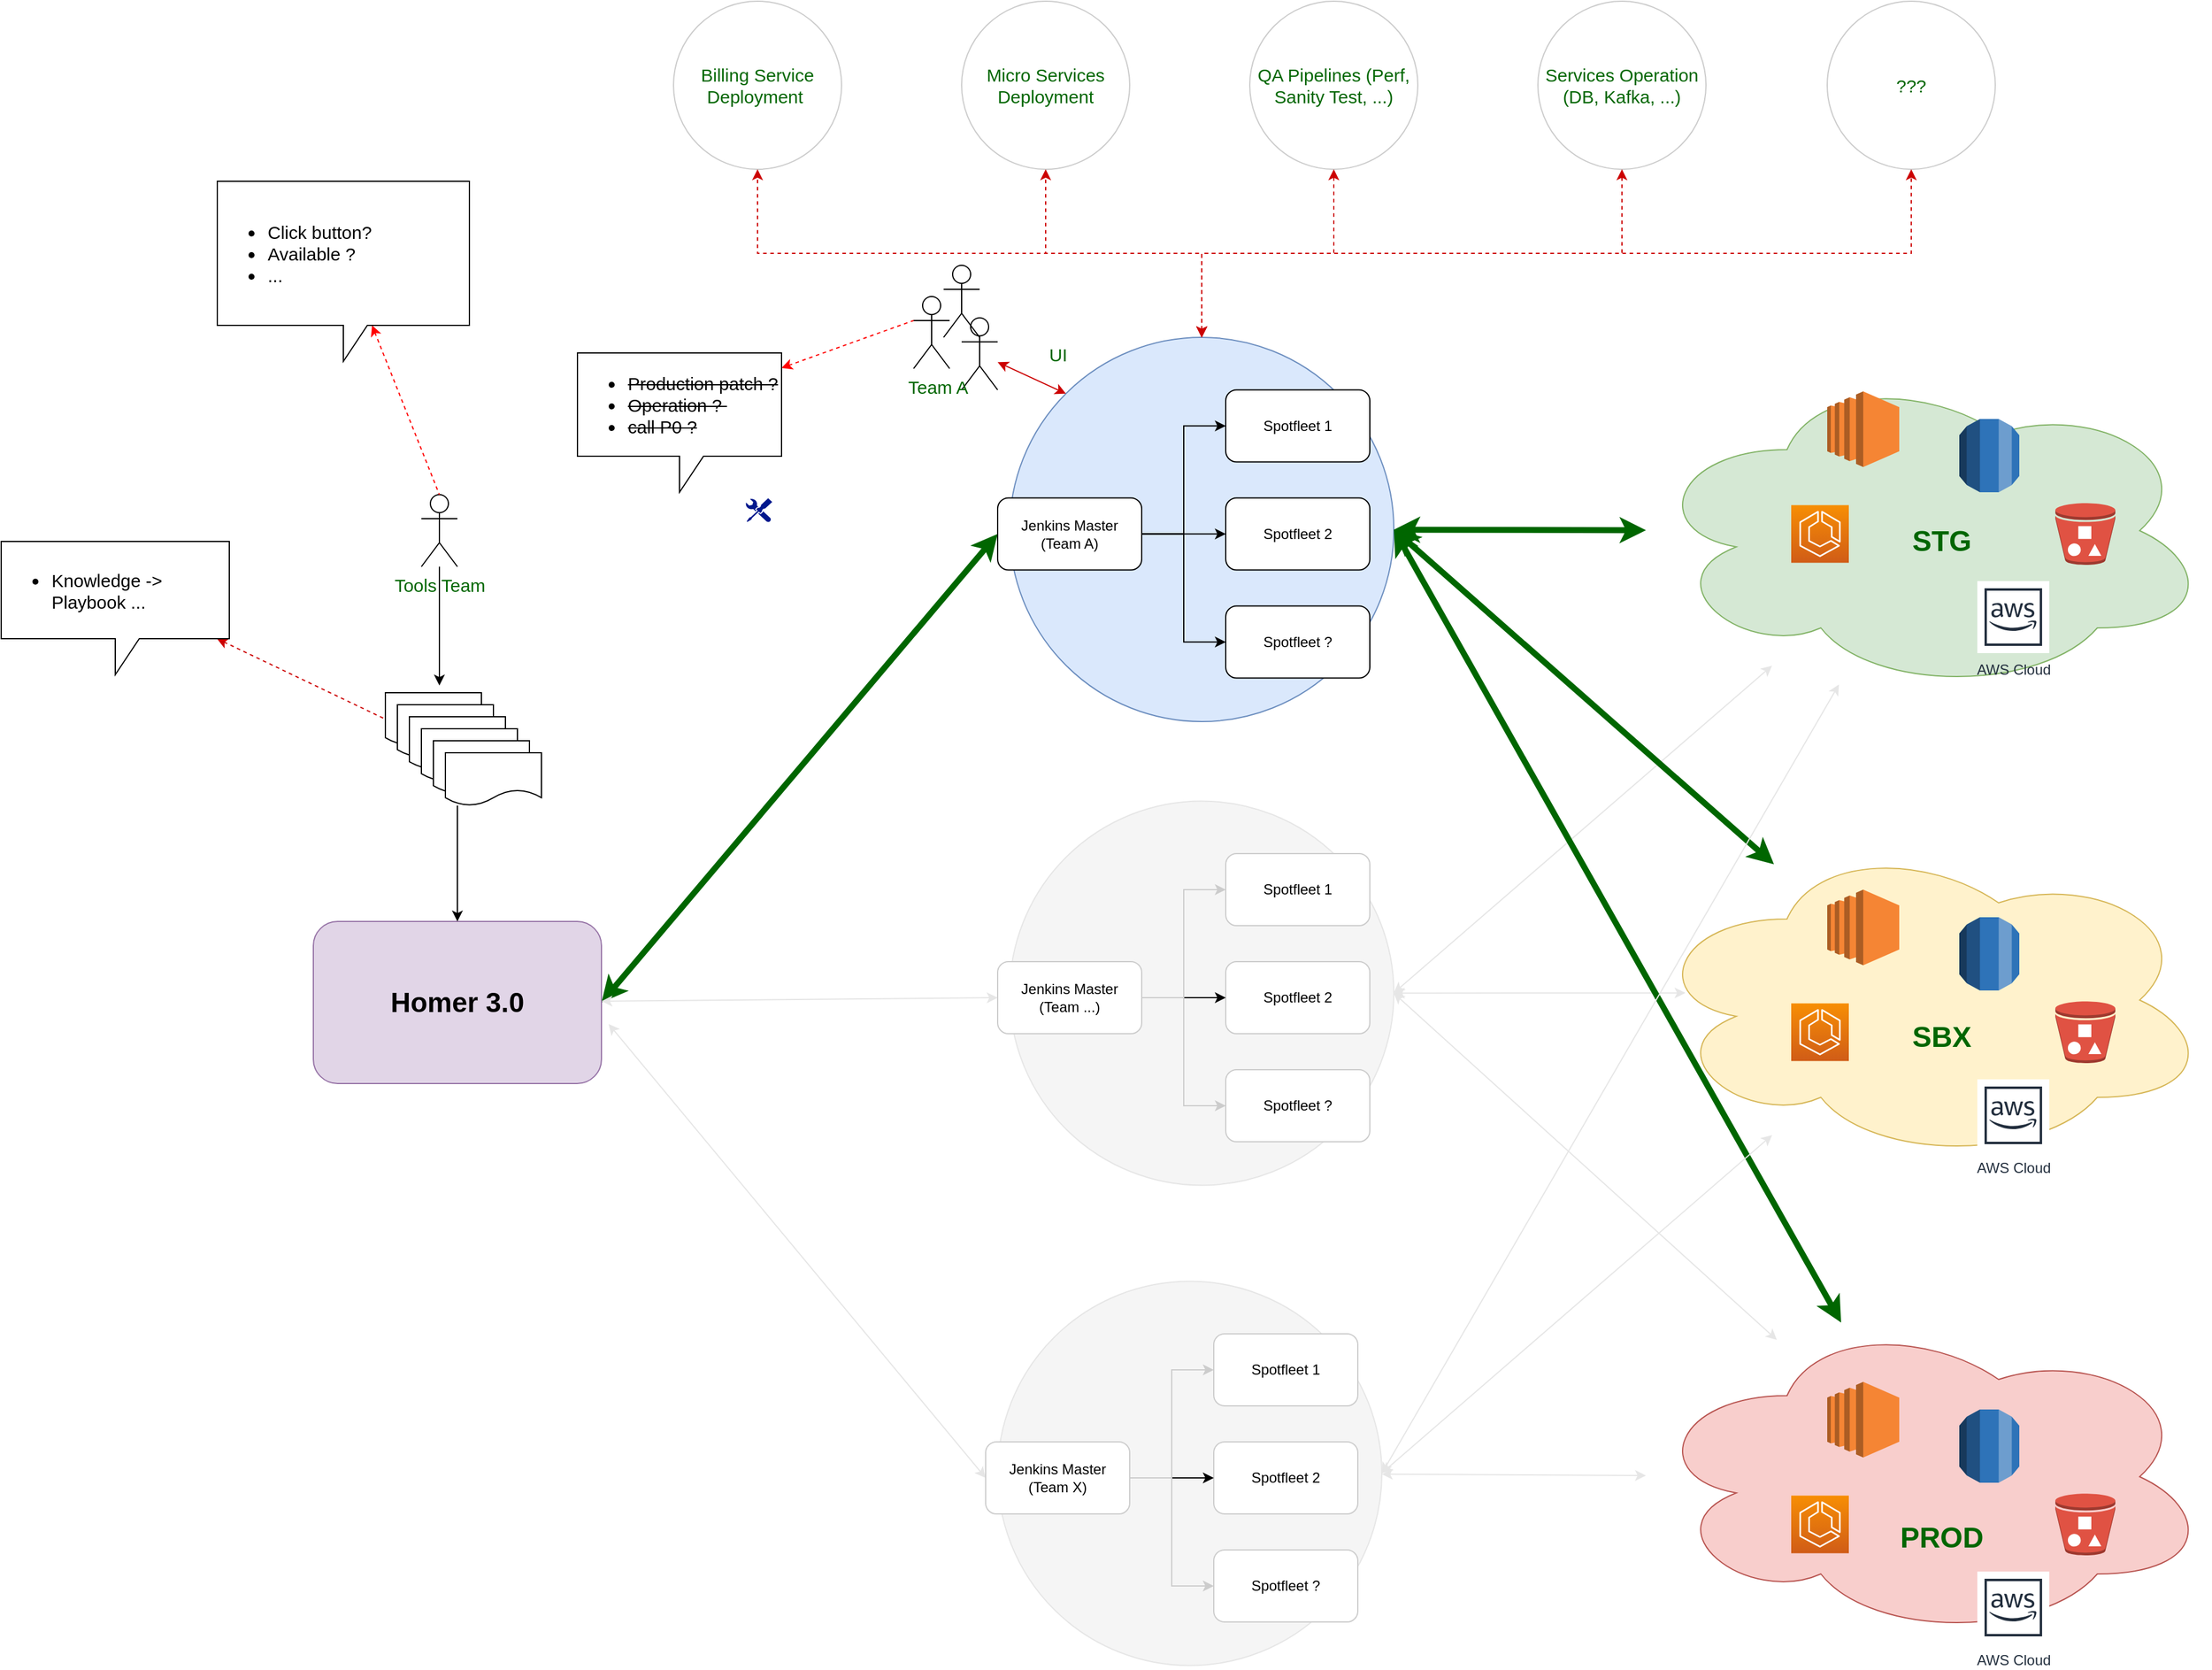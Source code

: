 <mxfile version="20.8.20" type="github"><diagram name="Page-1" id="rLabhU69Jqzna2OfqYEQ"><mxGraphModel dx="3804" dy="2174" grid="1" gridSize="10" guides="1" tooltips="1" connect="1" arrows="1" fold="1" page="1" pageScale="1" pageWidth="850" pageHeight="1100" math="0" shadow="0"><root><mxCell id="0"/><mxCell id="1" parent="0"/><mxCell id="y-JFG-o3m0YFWxHJN8Iu-92" style="edgeStyle=none;rounded=0;orthogonalLoop=1;jettySize=auto;html=1;entryX=0;entryY=0.5;entryDx=0;entryDy=0;fontSize=24;fontColor=#006600;exitX=1;exitY=0.5;exitDx=0;exitDy=0;startArrow=classic;startFill=1;strokeWidth=5;strokeColor=#006600;" parent="1" source="y-JFG-o3m0YFWxHJN8Iu-2" target="y-JFG-o3m0YFWxHJN8Iu-3" edge="1"><mxGeometry relative="1" as="geometry"/></mxCell><mxCell id="y-JFG-o3m0YFWxHJN8Iu-93" style="edgeStyle=none;rounded=0;orthogonalLoop=1;jettySize=auto;html=1;entryX=0;entryY=0.5;entryDx=0;entryDy=0;fontSize=24;fontColor=#006600;startArrow=classic;startFill=1;strokeColor=#E6E6E6;" parent="1" source="y-JFG-o3m0YFWxHJN8Iu-2" target="y-JFG-o3m0YFWxHJN8Iu-75" edge="1"><mxGeometry relative="1" as="geometry"/></mxCell><mxCell id="y-JFG-o3m0YFWxHJN8Iu-94" style="edgeStyle=none;rounded=0;orthogonalLoop=1;jettySize=auto;html=1;entryX=0;entryY=0.5;entryDx=0;entryDy=0;fontSize=24;fontColor=#006600;exitX=1.025;exitY=0.633;exitDx=0;exitDy=0;exitPerimeter=0;startArrow=classic;startFill=1;strokeColor=#E6E6E6;" parent="1" source="y-JFG-o3m0YFWxHJN8Iu-2" target="y-JFG-o3m0YFWxHJN8Iu-84" edge="1"><mxGeometry relative="1" as="geometry"/></mxCell><mxCell id="y-JFG-o3m0YFWxHJN8Iu-2" value="Homer 3.0" style="rounded=1;whiteSpace=wrap;html=1;fillColor=#e1d5e7;strokeColor=#9673a6;fontSize=23;fontStyle=1" parent="1" vertex="1"><mxGeometry x="-10" y="606.5" width="240" height="135" as="geometry"/></mxCell><mxCell id="y-JFG-o3m0YFWxHJN8Iu-10" value="" style="ellipse;shape=cloud;whiteSpace=wrap;html=1;fillColor=#fff2cc;strokeColor=#d6b656;" parent="1" vertex="1"><mxGeometry x="1100" y="537" width="470" height="270" as="geometry"/></mxCell><mxCell id="y-JFG-o3m0YFWxHJN8Iu-18" value="" style="ellipse;shape=cloud;whiteSpace=wrap;html=1;fillColor=#d5e8d4;strokeColor=#82b366;" parent="1" vertex="1"><mxGeometry x="1100" y="146" width="470" height="270" as="geometry"/></mxCell><mxCell id="y-JFG-o3m0YFWxHJN8Iu-26" value="" style="ellipse;shape=cloud;whiteSpace=wrap;html=1;fillColor=#f8cecc;strokeColor=#b85450;" parent="1" vertex="1"><mxGeometry x="1100" y="934" width="470" height="270" as="geometry"/></mxCell><mxCell id="y-JFG-o3m0YFWxHJN8Iu-20" value="" style="sketch=0;points=[[0,0,0],[0.25,0,0],[0.5,0,0],[0.75,0,0],[1,0,0],[0,1,0],[0.25,1,0],[0.5,1,0],[0.75,1,0],[1,1,0],[0,0.25,0],[0,0.5,0],[0,0.75,0],[1,0.25,0],[1,0.5,0],[1,0.75,0]];outlineConnect=0;fontColor=#232F3E;gradientColor=#F78E04;gradientDirection=north;fillColor=#D05C17;strokeColor=#ffffff;dashed=0;verticalLabelPosition=bottom;verticalAlign=top;align=center;html=1;fontSize=12;fontStyle=0;aspect=fixed;shape=mxgraph.aws4.resourceIcon;resIcon=mxgraph.aws4.ecs;" parent="1" vertex="1"><mxGeometry x="1221" y="259.75" width="48" height="48" as="geometry"/></mxCell><mxCell id="y-JFG-o3m0YFWxHJN8Iu-21" value="" style="outlineConnect=0;dashed=0;verticalLabelPosition=bottom;verticalAlign=top;align=center;html=1;shape=mxgraph.aws3.bucket_with_objects;fillColor=#E05243;gradientColor=none;" parent="1" vertex="1"><mxGeometry x="1441" y="258" width="50" height="51.5" as="geometry"/></mxCell><mxCell id="y-JFG-o3m0YFWxHJN8Iu-22" value="" style="outlineConnect=0;dashed=0;verticalLabelPosition=bottom;verticalAlign=top;align=center;html=1;shape=mxgraph.aws3.rds;fillColor=#2E73B8;gradientColor=none;" parent="1" vertex="1"><mxGeometry x="1361" y="188" width="50" height="61" as="geometry"/></mxCell><mxCell id="y-JFG-o3m0YFWxHJN8Iu-23" value="" style="outlineConnect=0;dashed=0;verticalLabelPosition=bottom;verticalAlign=top;align=center;html=1;shape=mxgraph.aws3.ec2;fillColor=#F58534;gradientColor=none;" parent="1" vertex="1"><mxGeometry x="1251" y="165" width="60" height="63" as="geometry"/></mxCell><mxCell id="y-JFG-o3m0YFWxHJN8Iu-24" value="AWS Cloud" style="sketch=0;outlineConnect=0;fontColor=#232F3E;gradientColor=none;strokeColor=#232F3E;fillColor=#ffffff;dashed=0;verticalLabelPosition=bottom;verticalAlign=top;align=center;html=1;fontSize=12;fontStyle=0;aspect=fixed;shape=mxgraph.aws4.resourceIcon;resIcon=mxgraph.aws4.aws_cloud;" parent="1" vertex="1"><mxGeometry x="1376" y="323" width="60" height="60" as="geometry"/></mxCell><mxCell id="y-JFG-o3m0YFWxHJN8Iu-34" value="STG" style="text;html=1;align=center;verticalAlign=middle;resizable=0;points=[];autosize=1;strokeColor=none;fillColor=none;fontSize=24;fontStyle=1;fontColor=#006600;" parent="1" vertex="1"><mxGeometry x="1311" y="270" width="70" height="40" as="geometry"/></mxCell><mxCell id="y-JFG-o3m0YFWxHJN8Iu-35" value="SBX" style="text;html=1;align=center;verticalAlign=middle;resizable=0;points=[];autosize=1;strokeColor=none;fillColor=none;fontSize=24;fontStyle=1;fontColor=#006600;" parent="1" vertex="1"><mxGeometry x="1311" y="682.75" width="70" height="40" as="geometry"/></mxCell><mxCell id="y-JFG-o3m0YFWxHJN8Iu-36" value="PROD" style="text;html=1;align=center;verticalAlign=middle;resizable=0;points=[];autosize=1;strokeColor=none;fillColor=none;fontSize=24;fontStyle=1;fontColor=#006600;" parent="1" vertex="1"><mxGeometry x="1301" y="1100" width="90" height="40" as="geometry"/></mxCell><mxCell id="y-JFG-o3m0YFWxHJN8Iu-12" value="" style="sketch=0;points=[[0,0,0],[0.25,0,0],[0.5,0,0],[0.75,0,0],[1,0,0],[0,1,0],[0.25,1,0],[0.5,1,0],[0.75,1,0],[1,1,0],[0,0.25,0],[0,0.5,0],[0,0.75,0],[1,0.25,0],[1,0.5,0],[1,0.75,0]];outlineConnect=0;fontColor=#232F3E;gradientColor=#F78E04;gradientDirection=north;fillColor=#D05C17;strokeColor=#ffffff;dashed=0;verticalLabelPosition=bottom;verticalAlign=top;align=center;html=1;fontSize=12;fontStyle=0;aspect=fixed;shape=mxgraph.aws4.resourceIcon;resIcon=mxgraph.aws4.ecs;" parent="1" vertex="1"><mxGeometry x="1221" y="674.75" width="48" height="48" as="geometry"/></mxCell><mxCell id="y-JFG-o3m0YFWxHJN8Iu-13" value="" style="outlineConnect=0;dashed=0;verticalLabelPosition=bottom;verticalAlign=top;align=center;html=1;shape=mxgraph.aws3.bucket_with_objects;fillColor=#E05243;gradientColor=none;" parent="1" vertex="1"><mxGeometry x="1441" y="673" width="50" height="51.5" as="geometry"/></mxCell><mxCell id="y-JFG-o3m0YFWxHJN8Iu-14" value="" style="outlineConnect=0;dashed=0;verticalLabelPosition=bottom;verticalAlign=top;align=center;html=1;shape=mxgraph.aws3.rds;fillColor=#2E73B8;gradientColor=none;" parent="1" vertex="1"><mxGeometry x="1361" y="603" width="50" height="61" as="geometry"/></mxCell><mxCell id="y-JFG-o3m0YFWxHJN8Iu-15" value="" style="outlineConnect=0;dashed=0;verticalLabelPosition=bottom;verticalAlign=top;align=center;html=1;shape=mxgraph.aws3.ec2;fillColor=#F58534;gradientColor=none;" parent="1" vertex="1"><mxGeometry x="1251" y="580" width="60" height="63" as="geometry"/></mxCell><mxCell id="y-JFG-o3m0YFWxHJN8Iu-16" value="AWS Cloud" style="sketch=0;outlineConnect=0;fontColor=#232F3E;gradientColor=none;strokeColor=#232F3E;fillColor=#ffffff;dashed=0;verticalLabelPosition=bottom;verticalAlign=top;align=center;html=1;fontSize=12;fontStyle=0;aspect=fixed;shape=mxgraph.aws4.resourceIcon;resIcon=mxgraph.aws4.aws_cloud;" parent="1" vertex="1"><mxGeometry x="1376" y="738" width="60" height="60" as="geometry"/></mxCell><mxCell id="y-JFG-o3m0YFWxHJN8Iu-28" value="" style="sketch=0;points=[[0,0,0],[0.25,0,0],[0.5,0,0],[0.75,0,0],[1,0,0],[0,1,0],[0.25,1,0],[0.5,1,0],[0.75,1,0],[1,1,0],[0,0.25,0],[0,0.5,0],[0,0.75,0],[1,0.25,0],[1,0.5,0],[1,0.75,0]];outlineConnect=0;fontColor=#232F3E;gradientColor=#F78E04;gradientDirection=north;fillColor=#D05C17;strokeColor=#ffffff;dashed=0;verticalLabelPosition=bottom;verticalAlign=top;align=center;html=1;fontSize=12;fontStyle=0;aspect=fixed;shape=mxgraph.aws4.resourceIcon;resIcon=mxgraph.aws4.ecs;" parent="1" vertex="1"><mxGeometry x="1221" y="1084.75" width="48" height="48" as="geometry"/></mxCell><mxCell id="y-JFG-o3m0YFWxHJN8Iu-29" value="" style="outlineConnect=0;dashed=0;verticalLabelPosition=bottom;verticalAlign=top;align=center;html=1;shape=mxgraph.aws3.bucket_with_objects;fillColor=#E05243;gradientColor=none;" parent="1" vertex="1"><mxGeometry x="1441" y="1083" width="50" height="51.5" as="geometry"/></mxCell><mxCell id="y-JFG-o3m0YFWxHJN8Iu-30" value="" style="outlineConnect=0;dashed=0;verticalLabelPosition=bottom;verticalAlign=top;align=center;html=1;shape=mxgraph.aws3.rds;fillColor=#2E73B8;gradientColor=none;" parent="1" vertex="1"><mxGeometry x="1361" y="1013" width="50" height="61" as="geometry"/></mxCell><mxCell id="y-JFG-o3m0YFWxHJN8Iu-31" value="" style="outlineConnect=0;dashed=0;verticalLabelPosition=bottom;verticalAlign=top;align=center;html=1;shape=mxgraph.aws3.ec2;fillColor=#F58534;gradientColor=none;" parent="1" vertex="1"><mxGeometry x="1251" y="990" width="60" height="63" as="geometry"/></mxCell><mxCell id="y-JFG-o3m0YFWxHJN8Iu-32" value="AWS Cloud" style="sketch=0;outlineConnect=0;fontColor=#232F3E;gradientColor=none;strokeColor=#232F3E;fillColor=#ffffff;dashed=0;verticalLabelPosition=bottom;verticalAlign=top;align=center;html=1;fontSize=12;fontStyle=0;aspect=fixed;shape=mxgraph.aws4.resourceIcon;resIcon=mxgraph.aws4.aws_cloud;" parent="1" vertex="1"><mxGeometry x="1376" y="1148" width="60" height="60" as="geometry"/></mxCell><mxCell id="y-JFG-o3m0YFWxHJN8Iu-60" value="" style="group" parent="1" vertex="1" connectable="0"><mxGeometry x="560" y="163.75" width="330" height="276.25" as="geometry"/></mxCell><mxCell id="y-JFG-o3m0YFWxHJN8Iu-59" value="" style="ellipse;whiteSpace=wrap;html=1;aspect=fixed;fontSize=24;fillColor=#dae8fc;strokeColor=#6c8ebf;" parent="y-JFG-o3m0YFWxHJN8Iu-60" vertex="1"><mxGeometry x="10" y="-43.75" width="320" height="320" as="geometry"/></mxCell><mxCell id="y-JFG-o3m0YFWxHJN8Iu-3" value="Jenkins Master&lt;br&gt;(Team A)" style="rounded=1;whiteSpace=wrap;html=1;" parent="y-JFG-o3m0YFWxHJN8Iu-60" vertex="1"><mxGeometry y="90" width="120" height="60" as="geometry"/></mxCell><mxCell id="y-JFG-o3m0YFWxHJN8Iu-6" value="Spotfleet 1" style="rounded=1;whiteSpace=wrap;html=1;" parent="y-JFG-o3m0YFWxHJN8Iu-60" vertex="1"><mxGeometry x="190" width="120" height="60" as="geometry"/></mxCell><mxCell id="y-JFG-o3m0YFWxHJN8Iu-37" style="edgeStyle=orthogonalEdgeStyle;rounded=0;orthogonalLoop=1;jettySize=auto;html=1;entryX=0;entryY=0.5;entryDx=0;entryDy=0;fontSize=24;fontColor=#006600;" parent="y-JFG-o3m0YFWxHJN8Iu-60" source="y-JFG-o3m0YFWxHJN8Iu-3" target="y-JFG-o3m0YFWxHJN8Iu-6" edge="1"><mxGeometry relative="1" as="geometry"/></mxCell><mxCell id="y-JFG-o3m0YFWxHJN8Iu-7" value="Spotfleet 2" style="rounded=1;whiteSpace=wrap;html=1;" parent="y-JFG-o3m0YFWxHJN8Iu-60" vertex="1"><mxGeometry x="190" y="90" width="120" height="60" as="geometry"/></mxCell><mxCell id="y-JFG-o3m0YFWxHJN8Iu-38" style="edgeStyle=orthogonalEdgeStyle;rounded=0;orthogonalLoop=1;jettySize=auto;html=1;fontSize=24;fontColor=#006600;" parent="y-JFG-o3m0YFWxHJN8Iu-60" source="y-JFG-o3m0YFWxHJN8Iu-3" target="y-JFG-o3m0YFWxHJN8Iu-7" edge="1"><mxGeometry relative="1" as="geometry"/></mxCell><mxCell id="y-JFG-o3m0YFWxHJN8Iu-8" value="Spotfleet ?" style="rounded=1;whiteSpace=wrap;html=1;" parent="y-JFG-o3m0YFWxHJN8Iu-60" vertex="1"><mxGeometry x="190" y="180" width="120" height="60" as="geometry"/></mxCell><mxCell id="y-JFG-o3m0YFWxHJN8Iu-39" style="edgeStyle=orthogonalEdgeStyle;rounded=0;orthogonalLoop=1;jettySize=auto;html=1;entryX=0;entryY=0.5;entryDx=0;entryDy=0;fontSize=24;fontColor=#006600;" parent="y-JFG-o3m0YFWxHJN8Iu-60" source="y-JFG-o3m0YFWxHJN8Iu-3" target="y-JFG-o3m0YFWxHJN8Iu-8" edge="1"><mxGeometry relative="1" as="geometry"/></mxCell><mxCell id="y-JFG-o3m0YFWxHJN8Iu-130" value="UI" style="text;html=1;align=center;verticalAlign=middle;resizable=0;points=[];autosize=1;strokeColor=none;fillColor=none;fontSize=15;fontColor=#006600;" parent="y-JFG-o3m0YFWxHJN8Iu-60" vertex="1"><mxGeometry x="30" y="-44.75" width="40" height="30" as="geometry"/></mxCell><mxCell id="y-JFG-o3m0YFWxHJN8Iu-82" value="" style="group" parent="1" vertex="1" connectable="0"><mxGeometry x="550" y="950" width="330" height="276.25" as="geometry"/></mxCell><mxCell id="y-JFG-o3m0YFWxHJN8Iu-83" value="" style="ellipse;whiteSpace=wrap;html=1;aspect=fixed;fontSize=24;fontColor=#333333;fillColor=#f5f5f5;strokeColor=#E6E6E6;" parent="y-JFG-o3m0YFWxHJN8Iu-82" vertex="1"><mxGeometry x="10" y="-43.75" width="320" height="320" as="geometry"/></mxCell><mxCell id="y-JFG-o3m0YFWxHJN8Iu-84" value="Jenkins Master&lt;br&gt;(Team X)" style="rounded=1;whiteSpace=wrap;html=1;strokeColor=#CCCCCC;" parent="y-JFG-o3m0YFWxHJN8Iu-82" vertex="1"><mxGeometry y="90" width="120" height="60" as="geometry"/></mxCell><mxCell id="y-JFG-o3m0YFWxHJN8Iu-85" value="Spotfleet 1" style="rounded=1;whiteSpace=wrap;html=1;strokeColor=#CCCCCC;" parent="y-JFG-o3m0YFWxHJN8Iu-82" vertex="1"><mxGeometry x="190" width="120" height="60" as="geometry"/></mxCell><mxCell id="y-JFG-o3m0YFWxHJN8Iu-86" style="edgeStyle=orthogonalEdgeStyle;rounded=0;orthogonalLoop=1;jettySize=auto;html=1;entryX=0;entryY=0.5;entryDx=0;entryDy=0;fontSize=24;fontColor=#006600;strokeColor=#CCCCCC;" parent="y-JFG-o3m0YFWxHJN8Iu-82" source="y-JFG-o3m0YFWxHJN8Iu-84" target="y-JFG-o3m0YFWxHJN8Iu-85" edge="1"><mxGeometry relative="1" as="geometry"/></mxCell><mxCell id="y-JFG-o3m0YFWxHJN8Iu-87" value="Spotfleet 2" style="rounded=1;whiteSpace=wrap;html=1;strokeColor=#CCCCCC;" parent="y-JFG-o3m0YFWxHJN8Iu-82" vertex="1"><mxGeometry x="190" y="90" width="120" height="60" as="geometry"/></mxCell><mxCell id="y-JFG-o3m0YFWxHJN8Iu-88" style="edgeStyle=orthogonalEdgeStyle;rounded=0;orthogonalLoop=1;jettySize=auto;html=1;fontSize=24;fontColor=#006600;" parent="y-JFG-o3m0YFWxHJN8Iu-82" source="y-JFG-o3m0YFWxHJN8Iu-84" target="y-JFG-o3m0YFWxHJN8Iu-87" edge="1"><mxGeometry relative="1" as="geometry"/></mxCell><mxCell id="y-JFG-o3m0YFWxHJN8Iu-89" value="Spotfleet ?" style="rounded=1;whiteSpace=wrap;html=1;strokeColor=#CCCCCC;" parent="y-JFG-o3m0YFWxHJN8Iu-82" vertex="1"><mxGeometry x="190" y="180" width="120" height="60" as="geometry"/></mxCell><mxCell id="y-JFG-o3m0YFWxHJN8Iu-90" style="edgeStyle=orthogonalEdgeStyle;rounded=0;orthogonalLoop=1;jettySize=auto;html=1;entryX=0;entryY=0.5;entryDx=0;entryDy=0;fontSize=24;fontColor=#006600;strokeColor=#CCCCCC;" parent="y-JFG-o3m0YFWxHJN8Iu-82" source="y-JFG-o3m0YFWxHJN8Iu-84" target="y-JFG-o3m0YFWxHJN8Iu-89" edge="1"><mxGeometry relative="1" as="geometry"/></mxCell><mxCell id="y-JFG-o3m0YFWxHJN8Iu-95" style="edgeStyle=none;rounded=0;orthogonalLoop=1;jettySize=auto;html=1;fontSize=24;fontColor=#006600;startArrow=classic;startFill=1;strokeWidth=5;strokeColor=#006600;" parent="1" source="y-JFG-o3m0YFWxHJN8Iu-59" target="y-JFG-o3m0YFWxHJN8Iu-18" edge="1"><mxGeometry relative="1" as="geometry"/></mxCell><mxCell id="y-JFG-o3m0YFWxHJN8Iu-96" style="edgeStyle=none;rounded=0;orthogonalLoop=1;jettySize=auto;html=1;entryX=0.07;entryY=0.478;entryDx=0;entryDy=0;entryPerimeter=0;fontSize=24;fontColor=#006600;startArrow=classic;startFill=1;strokeColor=#E6E6E6;" parent="1" source="y-JFG-o3m0YFWxHJN8Iu-74" target="y-JFG-o3m0YFWxHJN8Iu-10" edge="1"><mxGeometry relative="1" as="geometry"/></mxCell><mxCell id="y-JFG-o3m0YFWxHJN8Iu-98" style="edgeStyle=none;rounded=0;orthogonalLoop=1;jettySize=auto;html=1;fontSize=24;fontColor=#006600;startArrow=classic;startFill=1;strokeColor=#E6E6E6;" parent="1" source="y-JFG-o3m0YFWxHJN8Iu-83" target="y-JFG-o3m0YFWxHJN8Iu-26" edge="1"><mxGeometry relative="1" as="geometry"/></mxCell><mxCell id="y-JFG-o3m0YFWxHJN8Iu-102" style="edgeStyle=none;rounded=0;orthogonalLoop=1;jettySize=auto;html=1;fontSize=24;fontColor=#006600;startArrow=classic;startFill=1;strokeColor=#E6E6E6;" parent="1" target="y-JFG-o3m0YFWxHJN8Iu-18" edge="1"><mxGeometry relative="1" as="geometry"><mxPoint x="890" y="666" as="sourcePoint"/></mxGeometry></mxCell><mxCell id="y-JFG-o3m0YFWxHJN8Iu-103" style="edgeStyle=none;rounded=0;orthogonalLoop=1;jettySize=auto;html=1;fontSize=24;fontColor=#006600;startArrow=classic;startFill=1;exitX=1;exitY=0.5;exitDx=0;exitDy=0;strokeColor=#E6E6E6;" parent="1" source="y-JFG-o3m0YFWxHJN8Iu-74" target="y-JFG-o3m0YFWxHJN8Iu-26" edge="1"><mxGeometry relative="1" as="geometry"/></mxCell><mxCell id="y-JFG-o3m0YFWxHJN8Iu-74" value="" style="ellipse;whiteSpace=wrap;html=1;aspect=fixed;fontSize=24;fontColor=#333333;fillColor=#f5f5f5;strokeColor=#E6E6E6;" parent="1" vertex="1"><mxGeometry x="570" y="506.25" width="320" height="320" as="geometry"/></mxCell><mxCell id="y-JFG-o3m0YFWxHJN8Iu-75" value="Jenkins Master&lt;br&gt;(Team ...)" style="rounded=1;whiteSpace=wrap;html=1;strokeColor=#CCCCCC;" parent="1" vertex="1"><mxGeometry x="560" y="640" width="120" height="60" as="geometry"/></mxCell><mxCell id="y-JFG-o3m0YFWxHJN8Iu-76" value="Spotfleet 1" style="rounded=1;whiteSpace=wrap;html=1;strokeColor=#CCCCCC;" parent="1" vertex="1"><mxGeometry x="750" y="550" width="120" height="60" as="geometry"/></mxCell><mxCell id="y-JFG-o3m0YFWxHJN8Iu-77" style="edgeStyle=orthogonalEdgeStyle;rounded=0;orthogonalLoop=1;jettySize=auto;html=1;entryX=0;entryY=0.5;entryDx=0;entryDy=0;fontSize=24;fontColor=#006600;strokeColor=#CCCCCC;" parent="1" source="y-JFG-o3m0YFWxHJN8Iu-75" target="y-JFG-o3m0YFWxHJN8Iu-76" edge="1"><mxGeometry relative="1" as="geometry"/></mxCell><mxCell id="y-JFG-o3m0YFWxHJN8Iu-78" value="Spotfleet 2" style="rounded=1;whiteSpace=wrap;html=1;strokeColor=#CCCCCC;" parent="1" vertex="1"><mxGeometry x="750" y="640" width="120" height="60" as="geometry"/></mxCell><mxCell id="y-JFG-o3m0YFWxHJN8Iu-79" style="edgeStyle=orthogonalEdgeStyle;rounded=0;orthogonalLoop=1;jettySize=auto;html=1;fontSize=24;fontColor=#006600;" parent="1" source="y-JFG-o3m0YFWxHJN8Iu-75" target="y-JFG-o3m0YFWxHJN8Iu-78" edge="1"><mxGeometry relative="1" as="geometry"/></mxCell><mxCell id="y-JFG-o3m0YFWxHJN8Iu-80" value="Spotfleet ?" style="rounded=1;whiteSpace=wrap;html=1;strokeColor=#CCCCCC;" parent="1" vertex="1"><mxGeometry x="750" y="730" width="120" height="60" as="geometry"/></mxCell><mxCell id="y-JFG-o3m0YFWxHJN8Iu-81" style="edgeStyle=orthogonalEdgeStyle;rounded=0;orthogonalLoop=1;jettySize=auto;html=1;entryX=0;entryY=0.5;entryDx=0;entryDy=0;fontSize=24;fontColor=#006600;strokeColor=#CCCCCC;" parent="1" source="y-JFG-o3m0YFWxHJN8Iu-75" target="y-JFG-o3m0YFWxHJN8Iu-80" edge="1"><mxGeometry relative="1" as="geometry"/></mxCell><mxCell id="y-JFG-o3m0YFWxHJN8Iu-100" style="edgeStyle=none;rounded=0;orthogonalLoop=1;jettySize=auto;html=1;fontSize=24;fontColor=#006600;startArrow=classic;startFill=1;strokeWidth=5;strokeColor=#006600;" parent="1" target="y-JFG-o3m0YFWxHJN8Iu-10" edge="1"><mxGeometry relative="1" as="geometry"><mxPoint x="890" y="280" as="sourcePoint"/></mxGeometry></mxCell><mxCell id="y-JFG-o3m0YFWxHJN8Iu-101" style="edgeStyle=none;rounded=0;orthogonalLoop=1;jettySize=auto;html=1;fontSize=24;fontColor=#006600;startArrow=classic;startFill=1;exitX=1;exitY=0.5;exitDx=0;exitDy=0;strokeWidth=5;strokeColor=#006600;" parent="1" source="y-JFG-o3m0YFWxHJN8Iu-59" target="y-JFG-o3m0YFWxHJN8Iu-26" edge="1"><mxGeometry relative="1" as="geometry"><mxPoint x="900" y="284" as="sourcePoint"/></mxGeometry></mxCell><mxCell id="y-JFG-o3m0YFWxHJN8Iu-104" style="edgeStyle=none;rounded=0;orthogonalLoop=1;jettySize=auto;html=1;fontSize=24;fontColor=#006600;startArrow=classic;startFill=1;exitX=1;exitY=0.5;exitDx=0;exitDy=0;strokeColor=#E6E6E6;" parent="1" source="y-JFG-o3m0YFWxHJN8Iu-83" target="y-JFG-o3m0YFWxHJN8Iu-18" edge="1"><mxGeometry relative="1" as="geometry"/></mxCell><mxCell id="y-JFG-o3m0YFWxHJN8Iu-105" style="edgeStyle=none;rounded=0;orthogonalLoop=1;jettySize=auto;html=1;fontSize=24;fontColor=#006600;startArrow=classic;startFill=1;strokeColor=#E6E6E6;" parent="1" target="y-JFG-o3m0YFWxHJN8Iu-10" edge="1"><mxGeometry relative="1" as="geometry"><mxPoint x="880" y="1066" as="sourcePoint"/></mxGeometry></mxCell><mxCell id="y-JFG-o3m0YFWxHJN8Iu-107" value="Billing Service&lt;br&gt;Deployment&amp;nbsp;" style="ellipse;whiteSpace=wrap;html=1;aspect=fixed;strokeColor=#CCCCCC;fontSize=15;fontColor=#006600;fillColor=#FFFFFF;" parent="1" vertex="1"><mxGeometry x="290" y="-160" width="140" height="140" as="geometry"/></mxCell><mxCell id="y-JFG-o3m0YFWxHJN8Iu-108" value="Micro Services Deployment" style="ellipse;whiteSpace=wrap;html=1;aspect=fixed;strokeColor=#CCCCCC;fontSize=15;fontColor=#006600;fillColor=#FFFFFF;" parent="1" vertex="1"><mxGeometry x="530" y="-160" width="140" height="140" as="geometry"/></mxCell><mxCell id="y-JFG-o3m0YFWxHJN8Iu-109" value="QA Pipelines (Perf, Sanity Test, ...)" style="ellipse;whiteSpace=wrap;html=1;aspect=fixed;strokeColor=#CCCCCC;fontSize=15;fontColor=#006600;fillColor=#FFFFFF;" parent="1" vertex="1"><mxGeometry x="770" y="-160" width="140" height="140" as="geometry"/></mxCell><mxCell id="y-JFG-o3m0YFWxHJN8Iu-110" value="Services Operation (DB, Kafka, ...)" style="ellipse;whiteSpace=wrap;html=1;aspect=fixed;strokeColor=#CCCCCC;fontSize=15;fontColor=#006600;fillColor=#FFFFFF;" parent="1" vertex="1"><mxGeometry x="1010" y="-160" width="140" height="140" as="geometry"/></mxCell><mxCell id="y-JFG-o3m0YFWxHJN8Iu-112" style="edgeStyle=orthogonalEdgeStyle;rounded=0;orthogonalLoop=1;jettySize=auto;html=1;entryX=0.5;entryY=1;entryDx=0;entryDy=0;dashed=1;strokeColor=#CC0000;strokeWidth=1;fontSize=15;fontColor=#006600;startArrow=classic;startFill=1;" parent="1" source="y-JFG-o3m0YFWxHJN8Iu-59" target="y-JFG-o3m0YFWxHJN8Iu-108" edge="1"><mxGeometry relative="1" as="geometry"/></mxCell><mxCell id="y-JFG-o3m0YFWxHJN8Iu-113" style="edgeStyle=orthogonalEdgeStyle;rounded=0;orthogonalLoop=1;jettySize=auto;html=1;entryX=0.5;entryY=1;entryDx=0;entryDy=0;dashed=1;strokeColor=#CC0000;strokeWidth=1;fontSize=15;fontColor=#006600;startArrow=classic;startFill=1;" parent="1" source="y-JFG-o3m0YFWxHJN8Iu-59" target="y-JFG-o3m0YFWxHJN8Iu-109" edge="1"><mxGeometry relative="1" as="geometry"/></mxCell><mxCell id="y-JFG-o3m0YFWxHJN8Iu-114" style="edgeStyle=orthogonalEdgeStyle;rounded=0;orthogonalLoop=1;jettySize=auto;html=1;entryX=0.5;entryY=1;entryDx=0;entryDy=0;dashed=1;strokeColor=#CC0000;strokeWidth=1;fontSize=15;fontColor=#006600;startArrow=classic;startFill=1;" parent="1" source="y-JFG-o3m0YFWxHJN8Iu-59" target="y-JFG-o3m0YFWxHJN8Iu-110" edge="1"><mxGeometry relative="1" as="geometry"><Array as="points"><mxPoint x="730" y="50"/><mxPoint x="1080" y="50"/></Array></mxGeometry></mxCell><mxCell id="y-JFG-o3m0YFWxHJN8Iu-115" style="edgeStyle=orthogonalEdgeStyle;rounded=0;orthogonalLoop=1;jettySize=auto;html=1;entryX=0.5;entryY=1;entryDx=0;entryDy=0;dashed=1;strokeColor=#CC0000;strokeWidth=1;fontSize=15;fontColor=#006600;startArrow=classic;startFill=1;" parent="1" source="y-JFG-o3m0YFWxHJN8Iu-59" target="y-JFG-o3m0YFWxHJN8Iu-107" edge="1"><mxGeometry relative="1" as="geometry"><Array as="points"><mxPoint x="730" y="50"/><mxPoint x="360" y="50"/></Array></mxGeometry></mxCell><mxCell id="y-JFG-o3m0YFWxHJN8Iu-116" value="???" style="ellipse;whiteSpace=wrap;html=1;aspect=fixed;strokeColor=#CCCCCC;fontSize=15;fontColor=#006600;fillColor=#FFFFFF;" parent="1" vertex="1"><mxGeometry x="1251" y="-160" width="140" height="140" as="geometry"/></mxCell><mxCell id="y-JFG-o3m0YFWxHJN8Iu-117" style="edgeStyle=orthogonalEdgeStyle;rounded=0;orthogonalLoop=1;jettySize=auto;html=1;entryX=0.5;entryY=1;entryDx=0;entryDy=0;dashed=1;strokeColor=#CC0000;strokeWidth=1;fontSize=15;fontColor=#006600;startArrow=classic;startFill=1;" parent="1" source="y-JFG-o3m0YFWxHJN8Iu-59" target="y-JFG-o3m0YFWxHJN8Iu-116" edge="1"><mxGeometry relative="1" as="geometry"><Array as="points"><mxPoint x="730" y="50"/><mxPoint x="1321" y="50"/></Array></mxGeometry></mxCell><mxCell id="y-JFG-o3m0YFWxHJN8Iu-118" value="" style="shape=umlActor;verticalLabelPosition=bottom;verticalAlign=top;html=1;outlineConnect=0;strokeColor=#000000;fontSize=15;fontColor=#006600;fillColor=#FFFFFF;" parent="1" vertex="1"><mxGeometry x="490" y="86" width="30" height="60" as="geometry"/></mxCell><mxCell id="y-JFG-o3m0YFWxHJN8Iu-123" style="rounded=0;orthogonalLoop=1;jettySize=auto;html=1;entryX=0;entryY=0;entryDx=0;entryDy=0;strokeColor=#CC0000;strokeWidth=1;fontSize=15;fontColor=#006600;startArrow=classic;startFill=1;" parent="1" source="y-JFG-o3m0YFWxHJN8Iu-119" target="y-JFG-o3m0YFWxHJN8Iu-59" edge="1"><mxGeometry relative="1" as="geometry"/></mxCell><mxCell id="y-JFG-o3m0YFWxHJN8Iu-119" value="" style="shape=umlActor;verticalLabelPosition=bottom;verticalAlign=top;html=1;outlineConnect=0;strokeColor=#000000;fontSize=15;fontColor=#006600;fillColor=#FFFFFF;" parent="1" vertex="1"><mxGeometry x="530" y="103.75" width="30" height="60" as="geometry"/></mxCell><mxCell id="y-JFG-o3m0YFWxHJN8Iu-121" value="" style="shape=umlActor;verticalLabelPosition=bottom;verticalAlign=top;html=1;outlineConnect=0;strokeColor=#000000;fontSize=15;fontColor=#006600;fillColor=#FFFFFF;" parent="1" vertex="1"><mxGeometry x="515" y="60" width="30" height="60" as="geometry"/></mxCell><mxCell id="y-JFG-o3m0YFWxHJN8Iu-124" value="Team A" style="text;html=1;align=center;verticalAlign=middle;resizable=0;points=[];autosize=1;strokeColor=none;fillColor=none;fontSize=15;fontColor=#006600;" parent="1" vertex="1"><mxGeometry x="475" y="146" width="70" height="30" as="geometry"/></mxCell><mxCell id="pQ2rmvkzfnEfF8V7h_pf-11" style="edgeStyle=orthogonalEdgeStyle;rounded=0;orthogonalLoop=1;jettySize=auto;html=1;" edge="1" parent="1" source="y-JFG-o3m0YFWxHJN8Iu-125"><mxGeometry relative="1" as="geometry"><mxPoint x="95" y="410" as="targetPoint"/></mxGeometry></mxCell><mxCell id="y-JFG-o3m0YFWxHJN8Iu-125" value="Tools Team" style="shape=umlActor;verticalLabelPosition=bottom;verticalAlign=top;html=1;outlineConnect=0;strokeColor=#000000;fontSize=15;fontColor=#006600;fillColor=#FFFFFF;" parent="1" vertex="1"><mxGeometry x="80" y="251" width="30" height="60" as="geometry"/></mxCell><mxCell id="y-JFG-o3m0YFWxHJN8Iu-140" value="" style="sketch=0;aspect=fixed;pointerEvents=1;shadow=0;dashed=0;html=1;strokeColor=none;labelPosition=center;verticalLabelPosition=bottom;verticalAlign=top;align=center;fillColor=#00188D;shape=mxgraph.mscae.enterprise.tool;fontSize=15;fontColor=#CCCCCC;" parent="1" vertex="1"><mxGeometry x="350" y="254" width="22.22" height="20" as="geometry"/></mxCell><mxCell id="y-JFG-o3m0YFWxHJN8Iu-142" value="" style="shape=image;html=1;verticalAlign=top;verticalLabelPosition=bottom;labelBackgroundColor=#ffffff;imageAspect=0;aspect=fixed;image=https://cdn3.iconfinder.com/data/icons/lynx/16x16/places/gnome-fs-ssh.png;strokeColor=#000000;fontSize=15;fontColor=#CCCCCC;fillColor=#E6E6E6;" parent="1" vertex="1"><mxGeometry x="320" y="251" width="20" height="20" as="geometry"/></mxCell><mxCell id="y-JFG-o3m0YFWxHJN8Iu-145" style="edgeStyle=none;rounded=0;orthogonalLoop=1;jettySize=auto;html=1;entryX=0.5;entryY=0;entryDx=0;entryDy=0;entryPerimeter=0;strokeColor=#FF0000;strokeWidth=1;fontSize=15;fontColor=none;startArrow=classic;startFill=1;dashed=1;endArrow=none;endFill=0;" parent="1" source="y-JFG-o3m0YFWxHJN8Iu-144" target="y-JFG-o3m0YFWxHJN8Iu-125" edge="1"><mxGeometry relative="1" as="geometry"/></mxCell><mxCell id="y-JFG-o3m0YFWxHJN8Iu-144" value="&lt;ul&gt;&lt;li&gt;&lt;span style=&quot;background-color: initial;&quot;&gt;Click button?&amp;nbsp;&lt;/span&gt;&lt;br&gt;&lt;/li&gt;&lt;li&gt;Available ?&lt;/li&gt;&lt;li&gt;...&lt;/li&gt;&lt;/ul&gt;" style="shape=callout;whiteSpace=wrap;html=1;perimeter=calloutPerimeter;strokeColor=#000000;fontSize=15;fontColor=none;fillColor=none;align=left;" parent="1" vertex="1"><mxGeometry x="-90" y="-10" width="210" height="150" as="geometry"/></mxCell><mxCell id="y-JFG-o3m0YFWxHJN8Iu-147" style="edgeStyle=none;rounded=0;orthogonalLoop=1;jettySize=auto;html=1;entryX=0;entryY=0.333;entryDx=0;entryDy=0;entryPerimeter=0;strokeColor=#FF0000;strokeWidth=1;fontSize=15;fontColor=none;startArrow=classic;startFill=1;dashed=1;endArrow=none;endFill=0;" parent="1" source="y-JFG-o3m0YFWxHJN8Iu-146" target="y-JFG-o3m0YFWxHJN8Iu-118" edge="1"><mxGeometry relative="1" as="geometry"/></mxCell><mxCell id="y-JFG-o3m0YFWxHJN8Iu-146" value="&lt;ul&gt;&lt;li&gt;&lt;strike&gt;Production patch ?&lt;/strike&gt;&lt;/li&gt;&lt;li&gt;&lt;strike&gt;Operation ?&amp;nbsp;&lt;br&gt;&lt;/strike&gt;&lt;/li&gt;&lt;li&gt;&lt;strike&gt;call P0 ?&lt;/strike&gt;&lt;/li&gt;&lt;/ul&gt;" style="shape=callout;whiteSpace=wrap;html=1;perimeter=calloutPerimeter;strokeColor=#000000;fontSize=15;fontColor=none;fillColor=none;align=left;" parent="1" vertex="1"><mxGeometry x="210" y="133" width="170" height="116" as="geometry"/></mxCell><mxCell id="pQ2rmvkzfnEfF8V7h_pf-2" value="" style="shape=image;html=1;verticalAlign=top;verticalLabelPosition=bottom;labelBackgroundColor=#ffffff;imageAspect=0;aspect=fixed;image=https://cdn3.iconfinder.com/data/icons/flat-actions-icons-9/792/Tick_Mark_Dark-128.png" vertex="1" parent="1"><mxGeometry x="410" y="436.25" width="70" height="70" as="geometry"/></mxCell><mxCell id="pQ2rmvkzfnEfF8V7h_pf-3" value="" style="shape=image;html=1;verticalAlign=top;verticalLabelPosition=bottom;labelBackgroundColor=#ffffff;imageAspect=0;aspect=fixed;image=https://cdn3.iconfinder.com/data/icons/flat-actions-icons-9/792/Tick_Mark_Dark-128.png" vertex="1" parent="1"><mxGeometry x="400" y="612.75" width="70" height="70" as="geometry"/></mxCell><mxCell id="pQ2rmvkzfnEfF8V7h_pf-4" value="" style="shape=image;html=1;verticalAlign=top;verticalLabelPosition=bottom;labelBackgroundColor=#ffffff;imageAspect=0;aspect=fixed;image=https://cdn3.iconfinder.com/data/icons/flat-actions-icons-9/792/Tick_Mark_Dark-128.png" vertex="1" parent="1"><mxGeometry x="425" y="880" width="70" height="70" as="geometry"/></mxCell><mxCell id="pQ2rmvkzfnEfF8V7h_pf-5" value="" style="shape=document;whiteSpace=wrap;html=1;boundedLbl=1;" vertex="1" parent="1"><mxGeometry x="50" y="416" width="80" height="44" as="geometry"/></mxCell><mxCell id="pQ2rmvkzfnEfF8V7h_pf-6" value="" style="shape=document;whiteSpace=wrap;html=1;boundedLbl=1;" vertex="1" parent="1"><mxGeometry x="60" y="426" width="80" height="44" as="geometry"/></mxCell><mxCell id="pQ2rmvkzfnEfF8V7h_pf-7" value="" style="shape=document;whiteSpace=wrap;html=1;boundedLbl=1;" vertex="1" parent="1"><mxGeometry x="70" y="436" width="80" height="44" as="geometry"/></mxCell><mxCell id="pQ2rmvkzfnEfF8V7h_pf-8" value="" style="shape=document;whiteSpace=wrap;html=1;boundedLbl=1;" vertex="1" parent="1"><mxGeometry x="80" y="446" width="80" height="44" as="geometry"/></mxCell><mxCell id="pQ2rmvkzfnEfF8V7h_pf-9" value="" style="shape=document;whiteSpace=wrap;html=1;boundedLbl=1;" vertex="1" parent="1"><mxGeometry x="90" y="456" width="80" height="44" as="geometry"/></mxCell><mxCell id="pQ2rmvkzfnEfF8V7h_pf-12" style="edgeStyle=orthogonalEdgeStyle;rounded=0;orthogonalLoop=1;jettySize=auto;html=1;entryX=0.5;entryY=0;entryDx=0;entryDy=0;" edge="1" parent="1" source="pQ2rmvkzfnEfF8V7h_pf-10" target="y-JFG-o3m0YFWxHJN8Iu-2"><mxGeometry relative="1" as="geometry"><Array as="points"><mxPoint x="110" y="540"/><mxPoint x="110" y="540"/></Array></mxGeometry></mxCell><mxCell id="pQ2rmvkzfnEfF8V7h_pf-10" value="" style="shape=document;whiteSpace=wrap;html=1;boundedLbl=1;" vertex="1" parent="1"><mxGeometry x="100" y="466" width="80" height="44" as="geometry"/></mxCell><mxCell id="pQ2rmvkzfnEfF8V7h_pf-15" style="rounded=0;orthogonalLoop=1;jettySize=auto;html=1;entryX=0;entryY=0.5;entryDx=0;entryDy=0;startArrow=classic;startFill=1;endArrow=none;endFill=0;dashed=1;strokeColor=#CC0000;" edge="1" parent="1" source="pQ2rmvkzfnEfF8V7h_pf-14" target="pQ2rmvkzfnEfF8V7h_pf-5"><mxGeometry relative="1" as="geometry"/></mxCell><mxCell id="pQ2rmvkzfnEfF8V7h_pf-14" value="&lt;ul&gt;&lt;li&gt;Knowledge -&amp;gt; Playbook ...&lt;/li&gt;&lt;/ul&gt;" style="shape=callout;whiteSpace=wrap;html=1;perimeter=calloutPerimeter;strokeColor=#000000;fontSize=15;fontColor=none;fillColor=none;align=left;" vertex="1" parent="1"><mxGeometry x="-270" y="290" width="190" height="111" as="geometry"/></mxCell></root></mxGraphModel></diagram></mxfile>